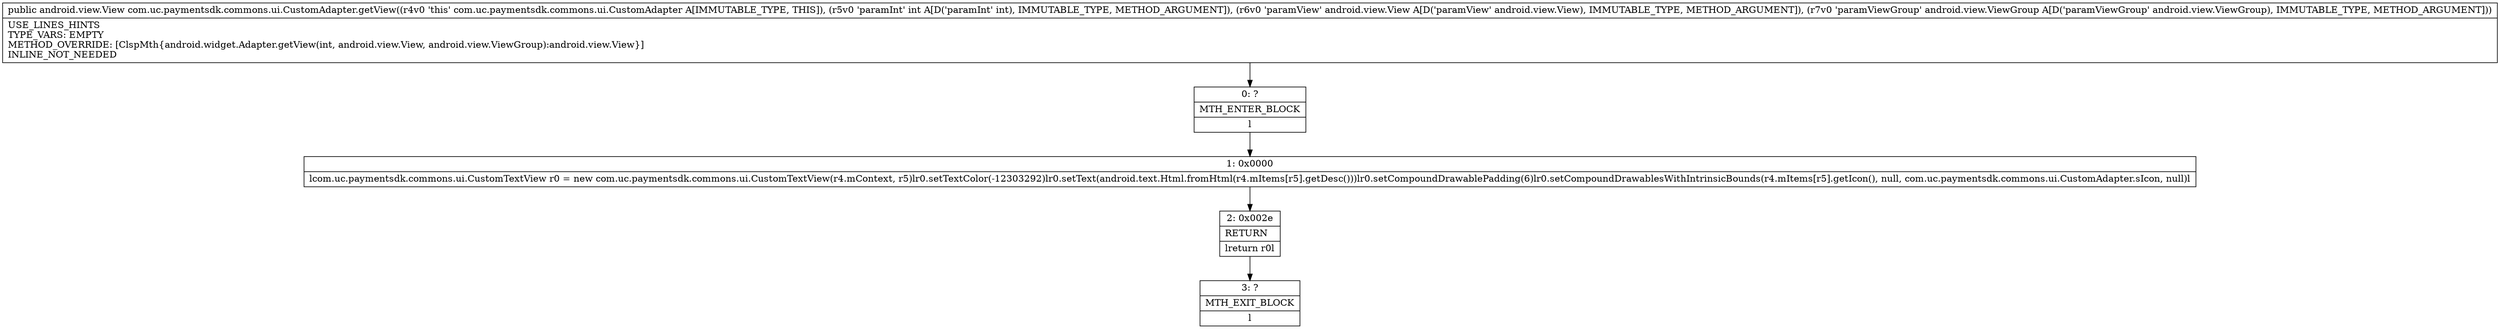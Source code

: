 digraph "CFG forcom.uc.paymentsdk.commons.ui.CustomAdapter.getView(ILandroid\/view\/View;Landroid\/view\/ViewGroup;)Landroid\/view\/View;" {
Node_0 [shape=record,label="{0\:\ ?|MTH_ENTER_BLOCK\l|l}"];
Node_1 [shape=record,label="{1\:\ 0x0000|lcom.uc.paymentsdk.commons.ui.CustomTextView r0 = new com.uc.paymentsdk.commons.ui.CustomTextView(r4.mContext, r5)lr0.setTextColor(\-12303292)lr0.setText(android.text.Html.fromHtml(r4.mItems[r5].getDesc()))lr0.setCompoundDrawablePadding(6)lr0.setCompoundDrawablesWithIntrinsicBounds(r4.mItems[r5].getIcon(), null, com.uc.paymentsdk.commons.ui.CustomAdapter.sIcon, null)l}"];
Node_2 [shape=record,label="{2\:\ 0x002e|RETURN\l|lreturn r0l}"];
Node_3 [shape=record,label="{3\:\ ?|MTH_EXIT_BLOCK\l|l}"];
MethodNode[shape=record,label="{public android.view.View com.uc.paymentsdk.commons.ui.CustomAdapter.getView((r4v0 'this' com.uc.paymentsdk.commons.ui.CustomAdapter A[IMMUTABLE_TYPE, THIS]), (r5v0 'paramInt' int A[D('paramInt' int), IMMUTABLE_TYPE, METHOD_ARGUMENT]), (r6v0 'paramView' android.view.View A[D('paramView' android.view.View), IMMUTABLE_TYPE, METHOD_ARGUMENT]), (r7v0 'paramViewGroup' android.view.ViewGroup A[D('paramViewGroup' android.view.ViewGroup), IMMUTABLE_TYPE, METHOD_ARGUMENT]))  | USE_LINES_HINTS\lTYPE_VARS: EMPTY\lMETHOD_OVERRIDE: [ClspMth\{android.widget.Adapter.getView(int, android.view.View, android.view.ViewGroup):android.view.View\}]\lINLINE_NOT_NEEDED\l}"];
MethodNode -> Node_0;
Node_0 -> Node_1;
Node_1 -> Node_2;
Node_2 -> Node_3;
}

